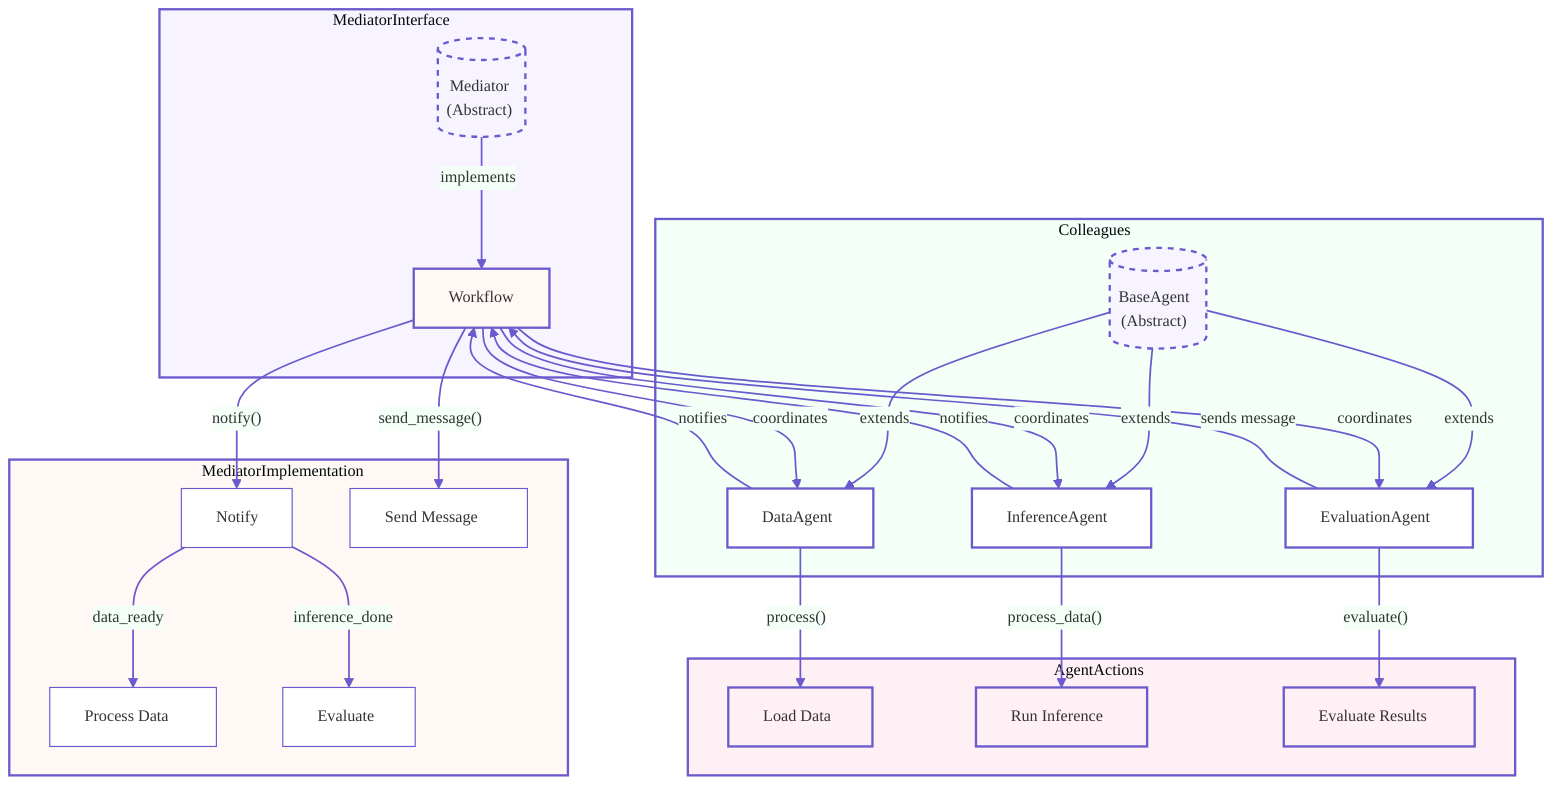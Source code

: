 %%{init: {'theme': 'base', 'themeVariables': { 
    'primaryColor': '#f8f4ff', 
    'secondaryColor': '#f4fff8', 
    'tertiaryColor': '#fff8f4', 
    'mainBkg': '#ffffff', 
    'nodeBorder': '#6a5acd', 
    'clusterBkg': '#fafafa', 
    'clusterBorder': '#6a5acd', 
    'lineColor': '#6a5acd', 
    'fontFamily': 'Helvetica, Arial, sans-serif', 
    'fontSize': '14px' 
}}}%%

flowchart TB
    subgraph MediatorInterface
        style MediatorInterface fill:#f8f4ff,stroke:#6a5acd,stroke-width:2px
        MI[("Mediator<br>(Abstract)")]
        WF["Workflow"]
        MI -->|"implements"| WF
    end

    subgraph Colleagues
        style Colleagues fill:#f4fff8,stroke:#6a5acd,stroke-width:2px
        BA[("BaseAgent<br>(Abstract)")]
        DA["DataAgent"]
        IA["InferenceAgent"]
        EA["EvaluationAgent"]
        BA -->|"extends"| DA
        BA -->|"extends"| IA
        BA -->|"extends"| EA
    end

    subgraph MediatorImplementation
        style MediatorImplementation fill:#fff8f4,stroke:#6a5acd,stroke-width:2px
        WF -->|"notify()"| NT["Notify"]
        WF -->|"send_message()"| SM["Send Message"]
        NT -->|"data_ready"| PD["Process Data"]
        NT -->|"inference_done"| EV["Evaluate"]
    end

    subgraph AgentActions
        style AgentActions fill:#fff0f5,stroke:#6a5acd,stroke-width:2px
        DA -->|"process()"| LD["Load Data"]
        IA -->|"process_data()"| RI["Run Inference"]
        EA -->|"evaluate()"| ER["Evaluate Results"]
    end

    WF -->|"coordinates"| DA
    WF -->|"coordinates"| IA
    WF -->|"coordinates"| EA

    DA -->|"notifies"| WF
    IA -->|"notifies"| WF
    EA -->|"sends message"| WF

    classDef abstract fill:#f8f4ff,stroke:#6a5acd,stroke-width:2px,stroke-dasharray: 5 5
    classDef concrete fill:#ffffff,stroke:#6a5acd,stroke-width:2px
    classDef mediator fill:#fff8f4,stroke:#6a5acd,stroke-width:2px
    classDef action fill:#fff0f5,stroke:#6a5acd,stroke-width:2px

    class MI,BA abstract
    class WF,DA,IA,EA concrete
    class WF mediator
    class LD,RI,ER action

    linkStyle default stroke:#6a5acd,stroke-width:1.5px